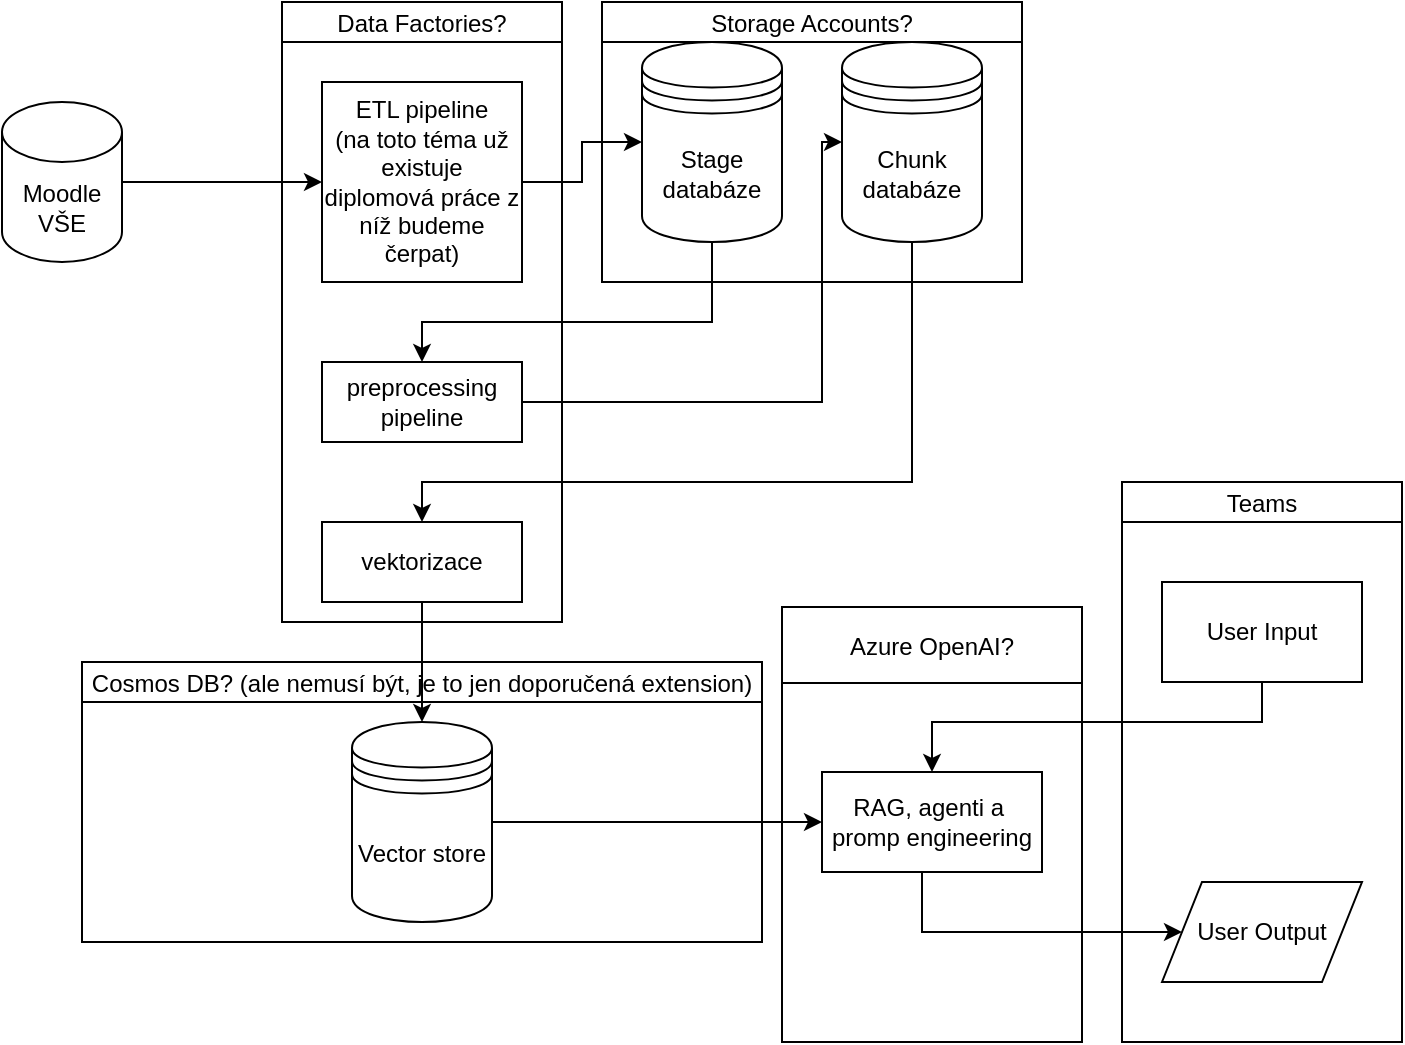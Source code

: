 <mxfile version="24.7.17">
  <diagram name="Stránka-1" id="sfbK5C_OxcTGRKMmgGOR">
    <mxGraphModel dx="1434" dy="772" grid="1" gridSize="10" guides="1" tooltips="1" connect="1" arrows="1" fold="1" page="1" pageScale="1" pageWidth="827" pageHeight="1169" math="0" shadow="0">
      <root>
        <mxCell id="0" />
        <mxCell id="1" parent="0" />
        <mxCell id="BPo5eXHVbgucttfhQ8fW-34" value="Azure OpenAI?" style="swimlane;fontStyle=0;childLayout=stackLayout;horizontal=1;startSize=38;fillColor=#ffffff;horizontalStack=0;resizeParent=1;resizeParentMax=0;resizeLast=0;collapsible=0;marginBottom=0;swimlaneFillColor=#ffffff;" parent="1" vertex="1">
          <mxGeometry x="400" y="602.5" width="150" height="217.5" as="geometry" />
        </mxCell>
        <mxCell id="BPo5eXHVbgucttfhQ8fW-30" value="Teams" style="swimlane;fontStyle=0;childLayout=stackLayout;horizontal=1;startSize=20;fillColor=#ffffff;horizontalStack=0;resizeParent=1;resizeParentMax=0;resizeLast=0;collapsible=0;marginBottom=0;swimlaneFillColor=#ffffff;" parent="1" vertex="1">
          <mxGeometry x="570" y="540" width="140" height="280" as="geometry" />
        </mxCell>
        <mxCell id="BPo5eXHVbgucttfhQ8fW-23" value="Cosmos DB? (ale nemusí být, je to jen doporučená extension)" style="swimlane;fontStyle=0;childLayout=stackLayout;horizontal=1;startSize=20;fillColor=#ffffff;horizontalStack=0;resizeParent=1;resizeParentMax=0;resizeLast=0;collapsible=0;marginBottom=0;swimlaneFillColor=#ffffff;" parent="1" vertex="1">
          <mxGeometry x="50" y="630" width="340" height="140" as="geometry" />
        </mxCell>
        <mxCell id="BPo5eXHVbgucttfhQ8fW-22" value="Storage Accounts?" style="swimlane;fontStyle=0;childLayout=stackLayout;horizontal=1;startSize=20;fillColor=#ffffff;horizontalStack=0;resizeParent=1;resizeParentMax=0;resizeLast=0;collapsible=0;marginBottom=0;swimlaneFillColor=#ffffff;" parent="1" vertex="1">
          <mxGeometry x="310" y="300" width="210" height="140" as="geometry" />
        </mxCell>
        <mxCell id="BPo5eXHVbgucttfhQ8fW-21" value="Data Factories?" style="swimlane;fontStyle=0;childLayout=stackLayout;horizontal=1;startSize=20;fillColor=#ffffff;horizontalStack=0;resizeParent=1;resizeParentMax=0;resizeLast=0;collapsible=0;marginBottom=0;swimlaneFillColor=#ffffff;" parent="1" vertex="1">
          <mxGeometry x="150" y="300" width="140" height="310" as="geometry" />
        </mxCell>
        <mxCell id="BPo5eXHVbgucttfhQ8fW-4" style="edgeStyle=orthogonalEdgeStyle;rounded=0;orthogonalLoop=1;jettySize=auto;html=1;" parent="1" source="BPo5eXHVbgucttfhQ8fW-1" target="BPo5eXHVbgucttfhQ8fW-3" edge="1">
          <mxGeometry relative="1" as="geometry" />
        </mxCell>
        <mxCell id="BPo5eXHVbgucttfhQ8fW-1" value="Moodle VŠE" style="shape=cylinder3;whiteSpace=wrap;html=1;boundedLbl=1;backgroundOutline=1;size=15;" parent="1" vertex="1">
          <mxGeometry x="10" y="350" width="60" height="80" as="geometry" />
        </mxCell>
        <mxCell id="BPo5eXHVbgucttfhQ8fW-13" style="edgeStyle=orthogonalEdgeStyle;rounded=0;orthogonalLoop=1;jettySize=auto;html=1;" parent="1" source="BPo5eXHVbgucttfhQ8fW-2" target="BPo5eXHVbgucttfhQ8fW-7" edge="1">
          <mxGeometry relative="1" as="geometry">
            <Array as="points">
              <mxPoint x="365" y="460" />
              <mxPoint x="220" y="460" />
            </Array>
          </mxGeometry>
        </mxCell>
        <mxCell id="BPo5eXHVbgucttfhQ8fW-2" value="Stage databáze" style="shape=datastore;whiteSpace=wrap;html=1;" parent="1" vertex="1">
          <mxGeometry x="330" y="320" width="70" height="100" as="geometry" />
        </mxCell>
        <mxCell id="BPo5eXHVbgucttfhQ8fW-5" style="edgeStyle=orthogonalEdgeStyle;rounded=0;orthogonalLoop=1;jettySize=auto;html=1;" parent="1" source="BPo5eXHVbgucttfhQ8fW-3" target="BPo5eXHVbgucttfhQ8fW-2" edge="1">
          <mxGeometry relative="1" as="geometry" />
        </mxCell>
        <mxCell id="BPo5eXHVbgucttfhQ8fW-3" value="ETL pipeline&lt;br&gt;(na toto téma už existuje diplomová práce z níž budeme čerpat)" style="html=1;dashed=0;whiteSpace=wrap;" parent="1" vertex="1">
          <mxGeometry x="170" y="340" width="100" height="100" as="geometry" />
        </mxCell>
        <mxCell id="BPo5eXHVbgucttfhQ8fW-12" style="edgeStyle=orthogonalEdgeStyle;rounded=0;orthogonalLoop=1;jettySize=auto;html=1;entryX=0;entryY=0.5;entryDx=0;entryDy=0;" parent="1" source="BPo5eXHVbgucttfhQ8fW-7" target="BPo5eXHVbgucttfhQ8fW-11" edge="1">
          <mxGeometry relative="1" as="geometry">
            <Array as="points">
              <mxPoint x="420" y="500" />
              <mxPoint x="420" y="370" />
            </Array>
          </mxGeometry>
        </mxCell>
        <mxCell id="BPo5eXHVbgucttfhQ8fW-7" value="preprocessing pipeline" style="html=1;dashed=0;whiteSpace=wrap;" parent="1" vertex="1">
          <mxGeometry x="170" y="480" width="100" height="40" as="geometry" />
        </mxCell>
        <mxCell id="BPo5eXHVbgucttfhQ8fW-16" style="edgeStyle=orthogonalEdgeStyle;rounded=0;orthogonalLoop=1;jettySize=auto;html=1;" parent="1" source="BPo5eXHVbgucttfhQ8fW-11" target="BPo5eXHVbgucttfhQ8fW-14" edge="1">
          <mxGeometry relative="1" as="geometry">
            <Array as="points">
              <mxPoint x="465" y="540" />
              <mxPoint x="220" y="540" />
            </Array>
          </mxGeometry>
        </mxCell>
        <mxCell id="BPo5eXHVbgucttfhQ8fW-11" value="Chunk databáze" style="shape=datastore;whiteSpace=wrap;html=1;" parent="1" vertex="1">
          <mxGeometry x="430" y="320" width="70" height="100" as="geometry" />
        </mxCell>
        <mxCell id="BPo5eXHVbgucttfhQ8fW-18" style="edgeStyle=orthogonalEdgeStyle;rounded=0;orthogonalLoop=1;jettySize=auto;html=1;" parent="1" source="BPo5eXHVbgucttfhQ8fW-14" target="BPo5eXHVbgucttfhQ8fW-15" edge="1">
          <mxGeometry relative="1" as="geometry" />
        </mxCell>
        <mxCell id="BPo5eXHVbgucttfhQ8fW-14" value="vektorizace" style="html=1;dashed=0;whiteSpace=wrap;" parent="1" vertex="1">
          <mxGeometry x="170" y="560" width="100" height="40" as="geometry" />
        </mxCell>
        <mxCell id="BPo5eXHVbgucttfhQ8fW-25" style="edgeStyle=orthogonalEdgeStyle;rounded=0;orthogonalLoop=1;jettySize=auto;html=1;" parent="1" source="BPo5eXHVbgucttfhQ8fW-15" target="BPo5eXHVbgucttfhQ8fW-24" edge="1">
          <mxGeometry relative="1" as="geometry" />
        </mxCell>
        <mxCell id="BPo5eXHVbgucttfhQ8fW-15" value="Vector store" style="shape=datastore;whiteSpace=wrap;html=1;" parent="1" vertex="1">
          <mxGeometry x="185" y="660" width="70" height="100" as="geometry" />
        </mxCell>
        <mxCell id="BPo5eXHVbgucttfhQ8fW-31" style="edgeStyle=orthogonalEdgeStyle;rounded=0;orthogonalLoop=1;jettySize=auto;html=1;entryX=0;entryY=0.5;entryDx=0;entryDy=0;" parent="1" source="BPo5eXHVbgucttfhQ8fW-24" target="BPo5eXHVbgucttfhQ8fW-27" edge="1">
          <mxGeometry relative="1" as="geometry">
            <Array as="points">
              <mxPoint x="470" y="765" />
            </Array>
          </mxGeometry>
        </mxCell>
        <mxCell id="BPo5eXHVbgucttfhQ8fW-24" value="RAG, agenti a&amp;nbsp;&lt;div&gt;promp engineering&lt;/div&gt;" style="html=1;dashed=0;whiteSpace=wrap;" parent="1" vertex="1">
          <mxGeometry x="420" y="685" width="110" height="50" as="geometry" />
        </mxCell>
        <mxCell id="8FtOMsKAsHn6e-sGyv4x-1" style="edgeStyle=orthogonalEdgeStyle;rounded=0;orthogonalLoop=1;jettySize=auto;html=1;" edge="1" parent="1" source="BPo5eXHVbgucttfhQ8fW-26" target="BPo5eXHVbgucttfhQ8fW-24">
          <mxGeometry relative="1" as="geometry">
            <Array as="points">
              <mxPoint x="640" y="660" />
              <mxPoint x="475" y="660" />
            </Array>
          </mxGeometry>
        </mxCell>
        <mxCell id="BPo5eXHVbgucttfhQ8fW-26" value="User Input" style="html=1;dashed=0;whiteSpace=wrap;" parent="1" vertex="1">
          <mxGeometry x="590" y="590" width="100" height="50" as="geometry" />
        </mxCell>
        <mxCell id="BPo5eXHVbgucttfhQ8fW-27" value="User Output" style="shape=parallelogram;perimeter=parallelogramPerimeter;whiteSpace=wrap;html=1;dashed=0;" parent="1" vertex="1">
          <mxGeometry x="590" y="740" width="100" height="50" as="geometry" />
        </mxCell>
      </root>
    </mxGraphModel>
  </diagram>
</mxfile>
